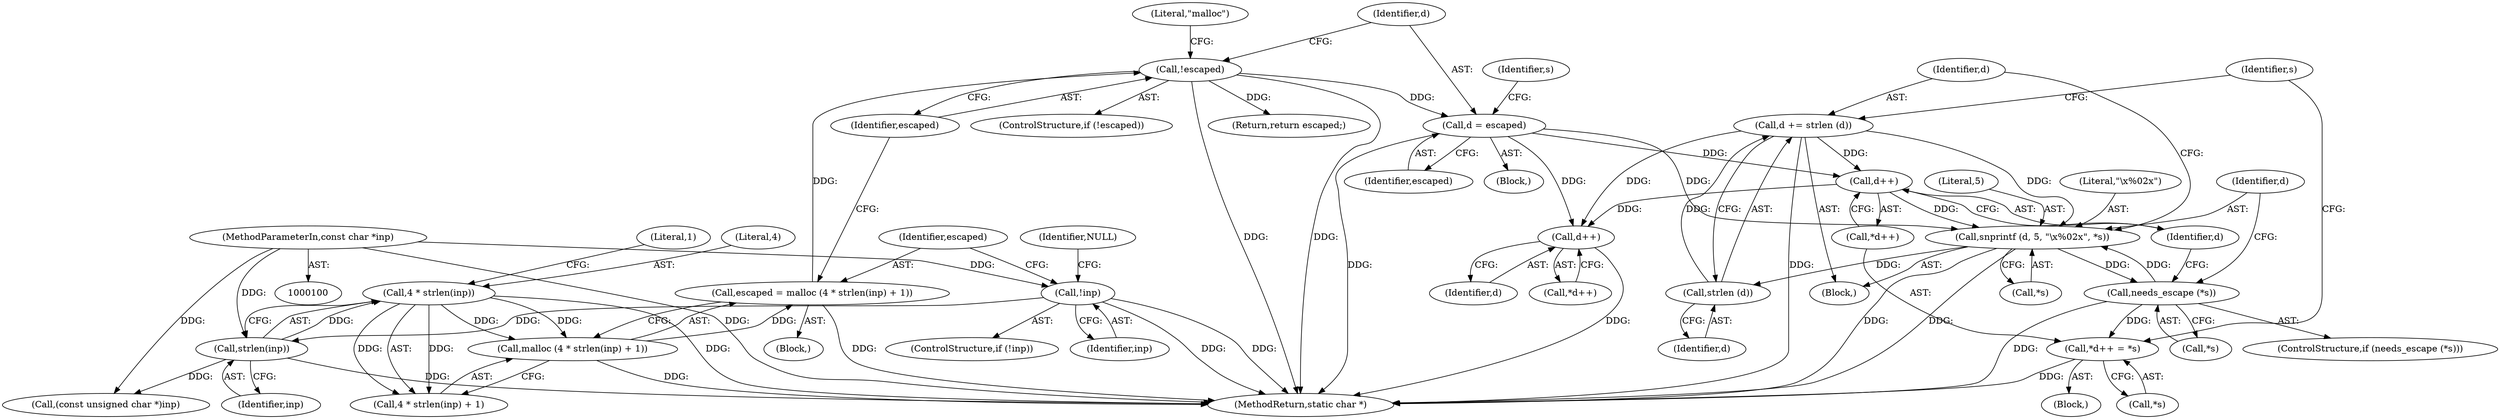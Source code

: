 digraph "0_boa_e139b87835994d007fbd64eead6c1455d7b8cf4e_2@API" {
"1000155" [label="(Call,d += strlen (d))"];
"1000157" [label="(Call,strlen (d))"];
"1000149" [label="(Call,snprintf (d, 5, \"\\x%02x\", *s))"];
"1000163" [label="(Call,d++)"];
"1000131" [label="(Call,d = escaped)"];
"1000122" [label="(Call,!escaped)"];
"1000112" [label="(Call,escaped = malloc (4 * strlen(inp) + 1))"];
"1000114" [label="(Call,malloc (4 * strlen(inp) + 1))"];
"1000116" [label="(Call,4 * strlen(inp))"];
"1000118" [label="(Call,strlen(inp))"];
"1000107" [label="(Call,!inp)"];
"1000101" [label="(MethodParameterIn,const char *inp)"];
"1000155" [label="(Call,d += strlen (d))"];
"1000145" [label="(Call,needs_escape (*s))"];
"1000161" [label="(Call,*d++ = *s)"];
"1000169" [label="(Call,d++)"];
"1000150" [label="(Identifier,d)"];
"1000120" [label="(Literal,1)"];
"1000149" [label="(Call,snprintf (d, 5, \"\\x%02x\", *s))"];
"1000102" [label="(Block,)"];
"1000121" [label="(ControlStructure,if (!escaped))"];
"1000151" [label="(Literal,5)"];
"1000126" [label="(Literal,\"malloc\")"];
"1000162" [label="(Call,*d++)"];
"1000153" [label="(Call,*s)"];
"1000146" [label="(Call,*s)"];
"1000160" [label="(Block,)"];
"1000156" [label="(Identifier,d)"];
"1000165" [label="(Call,*s)"];
"1000164" [label="(Identifier,d)"];
"1000122" [label="(Call,!escaped)"];
"1000152" [label="(Literal,\"\\x%02x\")"];
"1000101" [label="(MethodParameterIn,const char *inp)"];
"1000118" [label="(Call,strlen(inp))"];
"1000144" [label="(ControlStructure,if (needs_escape (*s)))"];
"1000119" [label="(Identifier,inp)"];
"1000112" [label="(Call,escaped = malloc (4 * strlen(inp) + 1))"];
"1000157" [label="(Call,strlen (d))"];
"1000114" [label="(Call,malloc (4 * strlen(inp) + 1))"];
"1000163" [label="(Call,d++)"];
"1000107" [label="(Call,!inp)"];
"1000161" [label="(Call,*d++ = *s)"];
"1000170" [label="(Identifier,d)"];
"1000115" [label="(Call,4 * strlen(inp) + 1)"];
"1000136" [label="(Call,(const unsigned char *)inp)"];
"1000131" [label="(Call,d = escaped)"];
"1000132" [label="(Identifier,d)"];
"1000148" [label="(Block,)"];
"1000106" [label="(ControlStructure,if (!inp))"];
"1000155" [label="(Call,d += strlen (d))"];
"1000133" [label="(Identifier,escaped)"];
"1000158" [label="(Identifier,d)"];
"1000123" [label="(Identifier,escaped)"];
"1000116" [label="(Call,4 * strlen(inp))"];
"1000113" [label="(Identifier,escaped)"];
"1000111" [label="(Identifier,NULL)"];
"1000169" [label="(Call,d++)"];
"1000145" [label="(Call,needs_escape (*s))"];
"1000172" [label="(Return,return escaped;)"];
"1000108" [label="(Identifier,inp)"];
"1000142" [label="(Identifier,s)"];
"1000135" [label="(Identifier,s)"];
"1000117" [label="(Literal,4)"];
"1000168" [label="(Call,*d++)"];
"1000174" [label="(MethodReturn,static char *)"];
"1000130" [label="(Block,)"];
"1000155" -> "1000148"  [label="AST: "];
"1000155" -> "1000157"  [label="CFG: "];
"1000156" -> "1000155"  [label="AST: "];
"1000157" -> "1000155"  [label="AST: "];
"1000142" -> "1000155"  [label="CFG: "];
"1000155" -> "1000174"  [label="DDG: "];
"1000155" -> "1000149"  [label="DDG: "];
"1000157" -> "1000155"  [label="DDG: "];
"1000155" -> "1000163"  [label="DDG: "];
"1000155" -> "1000169"  [label="DDG: "];
"1000157" -> "1000158"  [label="CFG: "];
"1000158" -> "1000157"  [label="AST: "];
"1000149" -> "1000157"  [label="DDG: "];
"1000149" -> "1000148"  [label="AST: "];
"1000149" -> "1000153"  [label="CFG: "];
"1000150" -> "1000149"  [label="AST: "];
"1000151" -> "1000149"  [label="AST: "];
"1000152" -> "1000149"  [label="AST: "];
"1000153" -> "1000149"  [label="AST: "];
"1000156" -> "1000149"  [label="CFG: "];
"1000149" -> "1000174"  [label="DDG: "];
"1000149" -> "1000174"  [label="DDG: "];
"1000149" -> "1000145"  [label="DDG: "];
"1000163" -> "1000149"  [label="DDG: "];
"1000131" -> "1000149"  [label="DDG: "];
"1000145" -> "1000149"  [label="DDG: "];
"1000163" -> "1000162"  [label="AST: "];
"1000163" -> "1000164"  [label="CFG: "];
"1000164" -> "1000163"  [label="AST: "];
"1000162" -> "1000163"  [label="CFG: "];
"1000131" -> "1000163"  [label="DDG: "];
"1000163" -> "1000169"  [label="DDG: "];
"1000131" -> "1000130"  [label="AST: "];
"1000131" -> "1000133"  [label="CFG: "];
"1000132" -> "1000131"  [label="AST: "];
"1000133" -> "1000131"  [label="AST: "];
"1000135" -> "1000131"  [label="CFG: "];
"1000131" -> "1000174"  [label="DDG: "];
"1000122" -> "1000131"  [label="DDG: "];
"1000131" -> "1000169"  [label="DDG: "];
"1000122" -> "1000121"  [label="AST: "];
"1000122" -> "1000123"  [label="CFG: "];
"1000123" -> "1000122"  [label="AST: "];
"1000126" -> "1000122"  [label="CFG: "];
"1000132" -> "1000122"  [label="CFG: "];
"1000122" -> "1000174"  [label="DDG: "];
"1000122" -> "1000174"  [label="DDG: "];
"1000112" -> "1000122"  [label="DDG: "];
"1000122" -> "1000172"  [label="DDG: "];
"1000112" -> "1000102"  [label="AST: "];
"1000112" -> "1000114"  [label="CFG: "];
"1000113" -> "1000112"  [label="AST: "];
"1000114" -> "1000112"  [label="AST: "];
"1000123" -> "1000112"  [label="CFG: "];
"1000112" -> "1000174"  [label="DDG: "];
"1000114" -> "1000112"  [label="DDG: "];
"1000114" -> "1000115"  [label="CFG: "];
"1000115" -> "1000114"  [label="AST: "];
"1000114" -> "1000174"  [label="DDG: "];
"1000116" -> "1000114"  [label="DDG: "];
"1000116" -> "1000114"  [label="DDG: "];
"1000116" -> "1000115"  [label="AST: "];
"1000116" -> "1000118"  [label="CFG: "];
"1000117" -> "1000116"  [label="AST: "];
"1000118" -> "1000116"  [label="AST: "];
"1000120" -> "1000116"  [label="CFG: "];
"1000116" -> "1000174"  [label="DDG: "];
"1000116" -> "1000115"  [label="DDG: "];
"1000116" -> "1000115"  [label="DDG: "];
"1000118" -> "1000116"  [label="DDG: "];
"1000118" -> "1000119"  [label="CFG: "];
"1000119" -> "1000118"  [label="AST: "];
"1000118" -> "1000174"  [label="DDG: "];
"1000107" -> "1000118"  [label="DDG: "];
"1000101" -> "1000118"  [label="DDG: "];
"1000118" -> "1000136"  [label="DDG: "];
"1000107" -> "1000106"  [label="AST: "];
"1000107" -> "1000108"  [label="CFG: "];
"1000108" -> "1000107"  [label="AST: "];
"1000111" -> "1000107"  [label="CFG: "];
"1000113" -> "1000107"  [label="CFG: "];
"1000107" -> "1000174"  [label="DDG: "];
"1000107" -> "1000174"  [label="DDG: "];
"1000101" -> "1000107"  [label="DDG: "];
"1000101" -> "1000100"  [label="AST: "];
"1000101" -> "1000174"  [label="DDG: "];
"1000101" -> "1000136"  [label="DDG: "];
"1000145" -> "1000144"  [label="AST: "];
"1000145" -> "1000146"  [label="CFG: "];
"1000146" -> "1000145"  [label="AST: "];
"1000150" -> "1000145"  [label="CFG: "];
"1000164" -> "1000145"  [label="CFG: "];
"1000145" -> "1000174"  [label="DDG: "];
"1000145" -> "1000161"  [label="DDG: "];
"1000161" -> "1000160"  [label="AST: "];
"1000161" -> "1000165"  [label="CFG: "];
"1000162" -> "1000161"  [label="AST: "];
"1000165" -> "1000161"  [label="AST: "];
"1000142" -> "1000161"  [label="CFG: "];
"1000161" -> "1000174"  [label="DDG: "];
"1000169" -> "1000168"  [label="AST: "];
"1000169" -> "1000170"  [label="CFG: "];
"1000170" -> "1000169"  [label="AST: "];
"1000168" -> "1000169"  [label="CFG: "];
"1000169" -> "1000174"  [label="DDG: "];
}
